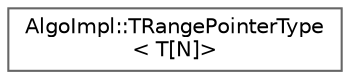 digraph "Graphical Class Hierarchy"
{
 // INTERACTIVE_SVG=YES
 // LATEX_PDF_SIZE
  bgcolor="transparent";
  edge [fontname=Helvetica,fontsize=10,labelfontname=Helvetica,labelfontsize=10];
  node [fontname=Helvetica,fontsize=10,shape=box,height=0.2,width=0.4];
  rankdir="LR";
  Node0 [id="Node000000",label="AlgoImpl::TRangePointerType\l\< T[N]\>",height=0.2,width=0.4,color="grey40", fillcolor="white", style="filled",URL="$d7/d7e/structAlgoImpl_1_1TRangePointerType_3_01T_0fN_0e_4.html",tooltip=" "];
}
